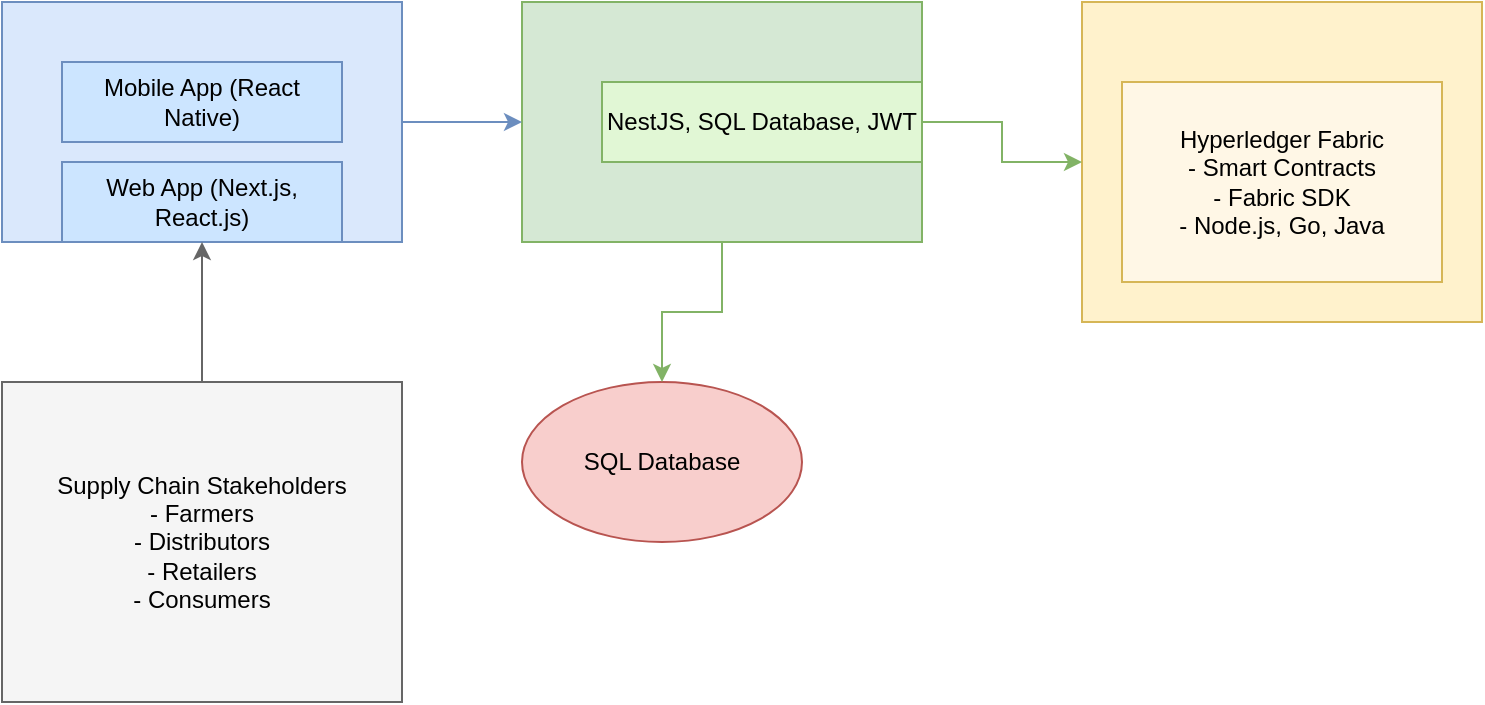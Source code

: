<mxfile>
  <diagram name="System Architecture">
    <mxGraphModel dx="1530" dy="930" grid="1" gridSize="10" guides="1" tooltips="1" connect="1" arrows="1" fold="1" page="1" pageScale="1" pageWidth="1100" pageHeight="850" math="0" shadow="0">
      <root>
        <mxCell id="0" />
        <mxCell id="1" parent="0" />

        <!-- Frontend Applications -->
        <mxCell id="frontend" value="Frontend Applications" style="shape=rectangle;whiteSpace=wrap;html=1;fillColor=#dae8fc;strokeColor=#6c8ebf;" vertex="1" parent="1">
          <mxGeometry x="60" y="60" width="200" height="120" as="geometry" />
        </mxCell>
        <mxCell id="mobileApp" value="Mobile App (React Native)" style="shape=rectangle;whiteSpace=wrap;html=1;fillColor=#cce5ff;strokeColor=#6c8ebf;" vertex="1" parent="frontend">
          <mxGeometry x="30" y="30" width="140" height="40" as="geometry" />
        </mxCell>
        <mxCell id="webApp" value="Web App (Next.js, React.js)" style="shape=rectangle;whiteSpace=wrap;html=1;fillColor=#cce5ff;strokeColor=#6c8ebf;" vertex="1" parent="frontend">
          <mxGeometry x="30" y="80" width="140" height="40" as="geometry" />
        </mxCell>

        <!-- Backend Application -->
        <mxCell id="backend" value="Backend Application" style="shape=rectangle;whiteSpace=wrap;html=1;fillColor=#d5e8d4;strokeColor=#82b366;" vertex="1" parent="1">
          <mxGeometry x="320" y="60" width="200" height="120" as="geometry" />
        </mxCell>
        <mxCell id="backendDetails" value="NestJS, SQL Database, JWT" style="shape=rectangle;whiteSpace=wrap;html=1;fillColor=#e1f7d5;strokeColor=#82b366;" vertex="1" parent="backend">
          <mxGeometry x="40" y="40" width="160" height="40" as="geometry" />
        </mxCell>

        <!-- Blockchain Network -->
        <mxCell id="blockchain" value="Blockchain Network" style="shape=rectangle;whiteSpace=wrap;html=1;fillColor=#fff2cc;strokeColor=#d6b656;" vertex="1" parent="1">
          <mxGeometry x="600" y="60" width="200" height="160" as="geometry" />
        </mxCell>
        <mxCell id="blockchainDetails" value="Hyperledger Fabric&#10;- Smart Contracts&#10;- Fabric SDK&#10;- Node.js, Go, Java" style="shape=rectangle;whiteSpace=wrap;html=1;fillColor=#fff7e6;strokeColor=#d6b656;" vertex="1" parent="blockchain">
          <mxGeometry x="20" y="40" width="160" height="100" as="geometry" />
        </mxCell>

        <!-- Database -->
        <mxCell id="database" value="SQL Database" style="shape=ellipse;whiteSpace=wrap;html=1;fillColor=#f8cecc;strokeColor=#b85450;" vertex="1" parent="1">
          <mxGeometry x="320" y="250" width="140" height="80" as="geometry" />
        </mxCell>

        <!-- Stakeholders -->
        <mxCell id="stakeholders" value="Supply Chain Stakeholders&#10;- Farmers&#10;- Distributors&#10;- Retailers&#10;- Consumers" style="shape=rectangle;whiteSpace=wrap;html=1;fillColor=#f5f5f5;strokeColor=#666666;" vertex="1" parent="1">
          <mxGeometry x="60" y="250" width="200" height="160" as="geometry" />
        </mxCell>

        <!-- Data Flow -->
        <mxCell id="frontendToBackend" value="" style="edgeStyle=orthogonalEdgeStyle;rounded=0;strokeColor=#6c8ebf;html=1;" edge="1" parent="1" source="frontend" target="backend">
          <mxGeometry relative="1" as="geometry" />
        </mxCell>
        <mxCell id="backendToBlockchain" value="" style="edgeStyle=orthogonalEdgeStyle;rounded=0;strokeColor=#82b366;html=1;" edge="1" parent="1" source="backend" target="blockchain">
          <mxGeometry relative="1" as="geometry" />
        </mxCell>
        <mxCell id="backendToDatabase" value="" style="edgeStyle=orthogonalEdgeStyle;rounded=0;strokeColor=#82b366;html=1;" edge="1" parent="1" source="backend" target="database">
          <mxGeometry relative="1" as="geometry" />
        </mxCell>
        <mxCell id="stakeholdersToFrontend" value="" style="edgeStyle=orthogonalEdgeStyle;rounded=0;strokeColor=#666666;html=1;" edge="1" parent="1" source="stakeholders" target="frontend">
          <mxGeometry relative="1" as="geometry" />
        </mxCell>
      </root>
    </mxGraphModel>
  </diagram>
</mxfile>

